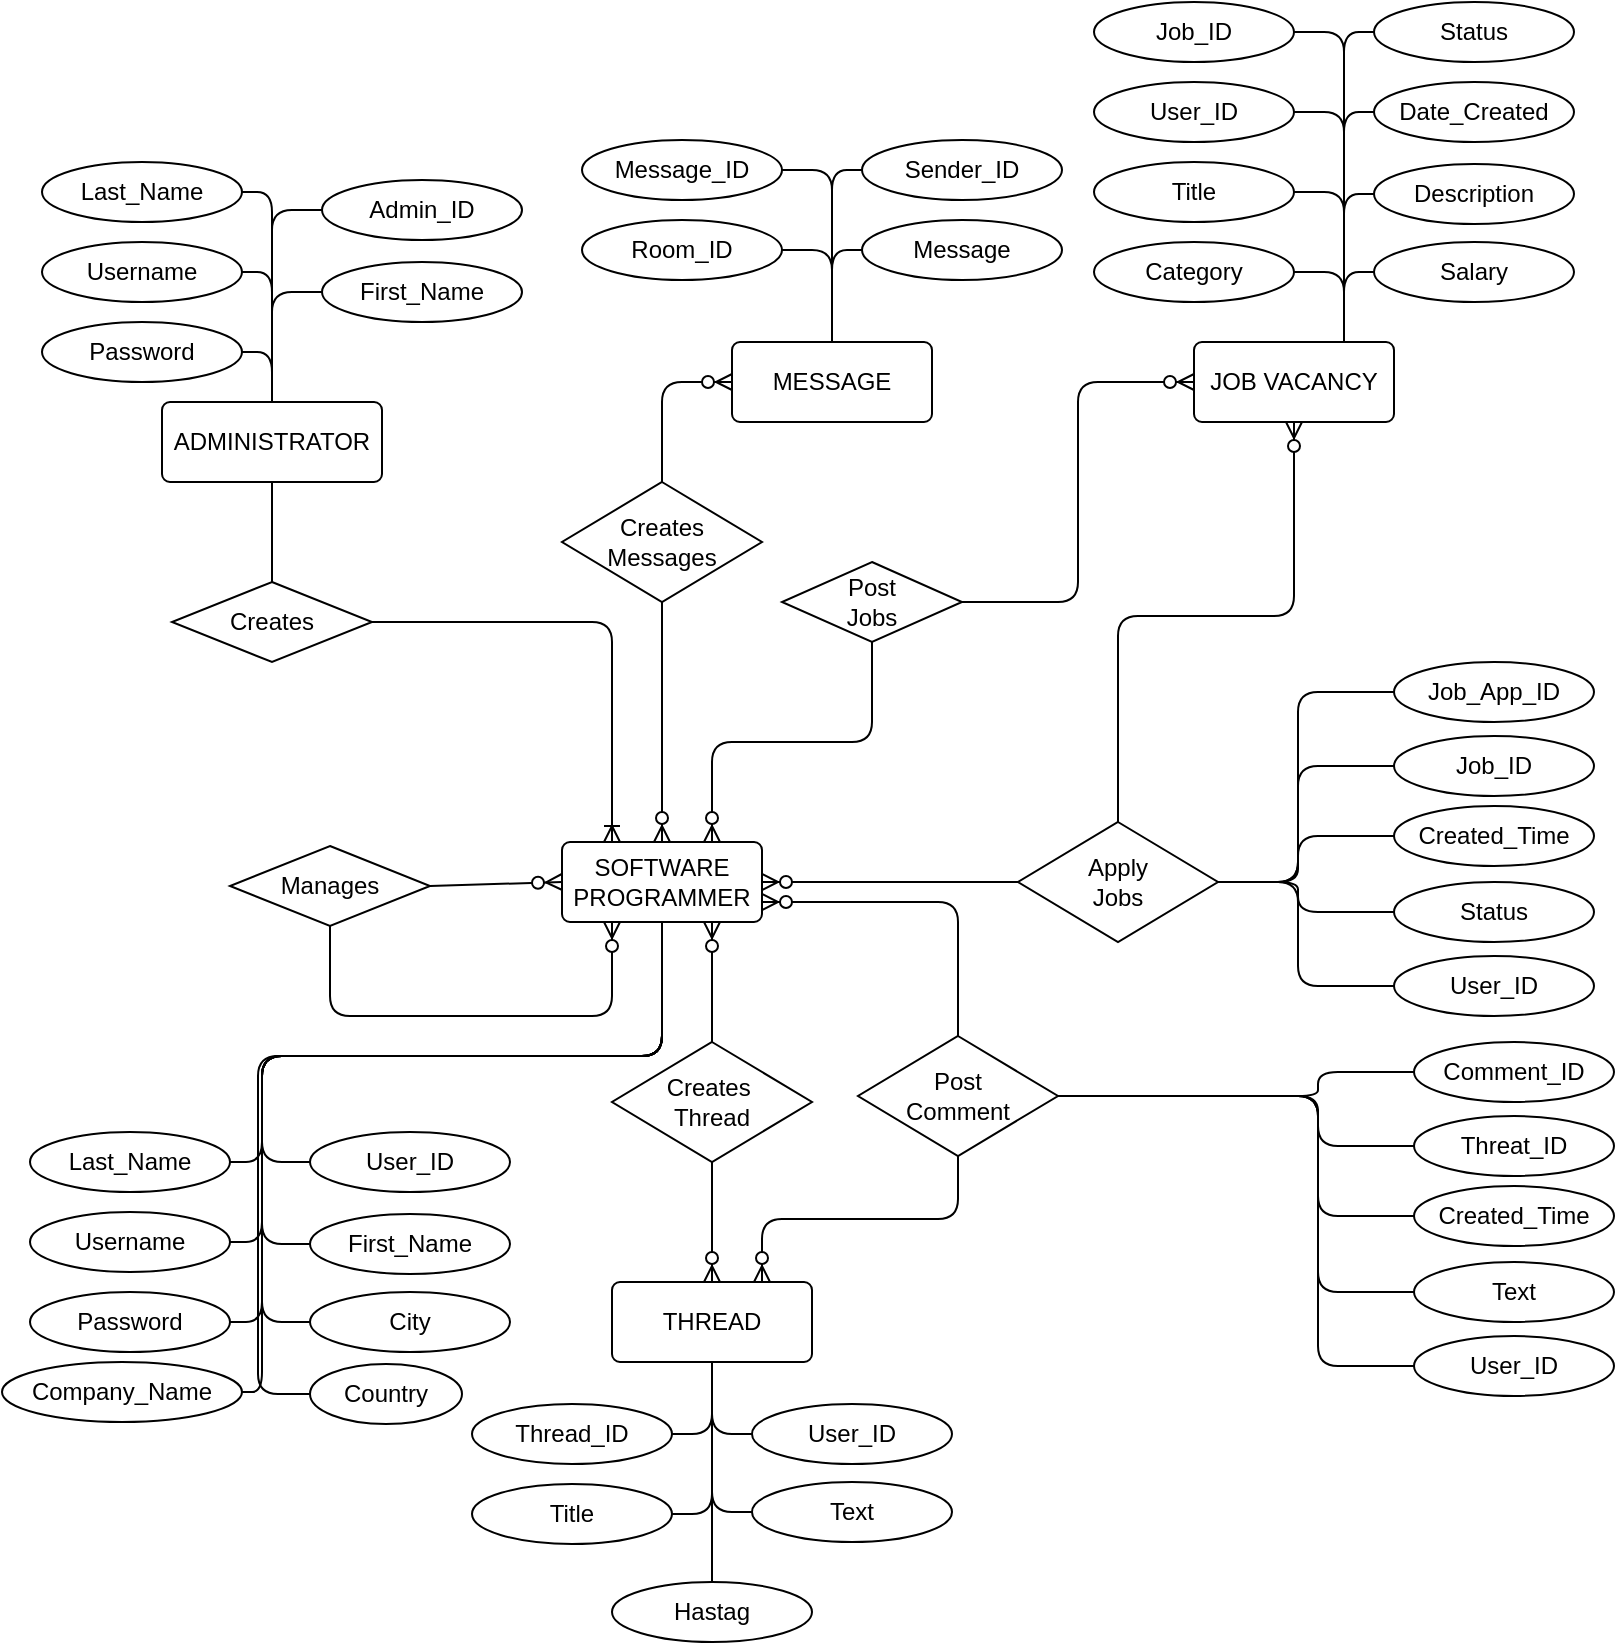 <mxfile version="13.6.5" type="device"><diagram id="R2lEEEUBdFMjLlhIrx00" name="Page-1"><mxGraphModel dx="764" dy="332" grid="1" gridSize="10" guides="1" tooltips="1" connect="1" arrows="1" fold="1" page="1" pageScale="1" pageWidth="850" pageHeight="1100" math="0" shadow="0" extFonts="Permanent Marker^https://fonts.googleapis.com/css?family=Permanent+Marker"><root><mxCell id="0"/><mxCell id="1" parent="0"/><mxCell id="NpwayxSwuw3qCdW9Cbly-57" value="SOFTWARE&lt;br&gt;PROGRAMMER" style="rounded=1;arcSize=10;whiteSpace=wrap;html=1;align=center;" parent="1" vertex="1"><mxGeometry x="312" y="553" width="100" height="40" as="geometry"/></mxCell><mxCell id="NpwayxSwuw3qCdW9Cbly-58" value="ADMINISTRATOR" style="rounded=1;arcSize=10;whiteSpace=wrap;html=1;align=center;" parent="1" vertex="1"><mxGeometry x="112" y="333" width="110" height="40" as="geometry"/></mxCell><mxCell id="NpwayxSwuw3qCdW9Cbly-59" value="MESSAGE" style="rounded=1;arcSize=10;whiteSpace=wrap;html=1;align=center;" parent="1" vertex="1"><mxGeometry x="397" y="303" width="100" height="40" as="geometry"/></mxCell><mxCell id="NpwayxSwuw3qCdW9Cbly-60" value="JOB VACANCY" style="rounded=1;arcSize=10;whiteSpace=wrap;html=1;align=center;" parent="1" vertex="1"><mxGeometry x="628" y="303" width="100" height="40" as="geometry"/></mxCell><mxCell id="NpwayxSwuw3qCdW9Cbly-61" value="THREAD" style="rounded=1;arcSize=10;whiteSpace=wrap;html=1;align=center;" parent="1" vertex="1"><mxGeometry x="337" y="773" width="100" height="40" as="geometry"/></mxCell><mxCell id="NpwayxSwuw3qCdW9Cbly-62" value="Admin_ID" style="ellipse;whiteSpace=wrap;html=1;align=center;" parent="1" vertex="1"><mxGeometry x="192" y="222" width="100" height="30" as="geometry"/></mxCell><mxCell id="NpwayxSwuw3qCdW9Cbly-63" value="First_Name&lt;span style=&quot;color: rgba(0 , 0 , 0 , 0) ; font-family: monospace ; font-size: 0px&quot;&gt;%3CmxGraphModel%3E%3Croot%3E%3CmxCell%20id%3D%220%22%2F%3E%3CmxCell%20id%3D%221%22%20parent%3D%220%22%2F%3E%3CmxCell%20id%3D%222%22%20value%3D%22Admin_ID%22%20style%3D%22ellipse%3BwhiteSpace%3Dwrap%3Bhtml%3D1%3Balign%3Dcenter%3B%22%20vertex%3D%221%22%20parent%3D%221%22%3E%3CmxGeometry%20x%3D%2270%22%20y%3D%2220%22%20width%3D%22100%22%20height%3D%2230%22%20as%3D%22geometry%22%2F%3E%3C%2FmxCell%3E%3C%2Froot%3E%3C%2FmxGraphModel%3E&lt;/span&gt;" style="ellipse;whiteSpace=wrap;html=1;align=center;" parent="1" vertex="1"><mxGeometry x="192" y="263" width="100" height="30" as="geometry"/></mxCell><mxCell id="NpwayxSwuw3qCdW9Cbly-65" value="Last_Name&lt;span style=&quot;color: rgba(0 , 0 , 0 , 0) ; font-family: monospace ; font-size: 0px&quot;&gt;%3CmxGraphModel%3E%3Croot%3E%3CmxCell%20id%3D%220%22%2F%3E%3CmxCell%20id%3D%221%22%20parent%3D%220%22%2F%3E%3CmxCell%20id%3D%222%22%20value%3D%22Admin_ID%22%20style%3D%22ellipse%3BwhiteSpace%3Dwrap%3Bhtml%3D1%3Balign%3Dcenter%3B%22%20vertex%3D%221%22%20parent%3D%221%22%3E%3CmxGeometry%20x%3D%2270%22%20y%3D%2220%22%20width%3D%22100%22%20height%3D%2230%22%20as%3D%22geometry%22%2F%3E%3C%2FmxCell%3E%3C%2Froot%3E%3C%2FmxGraphModel%3E&lt;/span&gt;" style="ellipse;whiteSpace=wrap;html=1;align=center;" parent="1" vertex="1"><mxGeometry x="52" y="213" width="100" height="30" as="geometry"/></mxCell><mxCell id="NpwayxSwuw3qCdW9Cbly-66" value="Username" style="ellipse;whiteSpace=wrap;html=1;align=center;" parent="1" vertex="1"><mxGeometry x="52" y="253" width="100" height="30" as="geometry"/></mxCell><mxCell id="NpwayxSwuw3qCdW9Cbly-67" value="Password" style="ellipse;whiteSpace=wrap;html=1;align=center;" parent="1" vertex="1"><mxGeometry x="52" y="293" width="100" height="30" as="geometry"/></mxCell><mxCell id="NpwayxSwuw3qCdW9Cbly-78" value="" style="endArrow=none;html=1;entryX=1;entryY=0.5;entryDx=0;entryDy=0;exitX=0.5;exitY=0;exitDx=0;exitDy=0;edgeStyle=orthogonalEdgeStyle;" parent="1" source="NpwayxSwuw3qCdW9Cbly-58" target="NpwayxSwuw3qCdW9Cbly-66" edge="1"><mxGeometry width="50" height="50" relative="1" as="geometry"><mxPoint x="232" y="333" as="sourcePoint"/><mxPoint x="452" y="273" as="targetPoint"/></mxGeometry></mxCell><mxCell id="NpwayxSwuw3qCdW9Cbly-79" value="" style="endArrow=none;html=1;entryX=1;entryY=0.5;entryDx=0;entryDy=0;exitX=0.5;exitY=0;exitDx=0;exitDy=0;edgeStyle=orthogonalEdgeStyle;" parent="1" source="NpwayxSwuw3qCdW9Cbly-58" target="NpwayxSwuw3qCdW9Cbly-67" edge="1"><mxGeometry width="50" height="50" relative="1" as="geometry"><mxPoint x="402" y="323" as="sourcePoint"/><mxPoint x="452" y="273" as="targetPoint"/></mxGeometry></mxCell><mxCell id="NpwayxSwuw3qCdW9Cbly-80" value="" style="endArrow=none;html=1;entryX=1;entryY=0.5;entryDx=0;entryDy=0;exitX=0.5;exitY=0;exitDx=0;exitDy=0;edgeStyle=orthogonalEdgeStyle;" parent="1" source="NpwayxSwuw3qCdW9Cbly-58" target="NpwayxSwuw3qCdW9Cbly-65" edge="1"><mxGeometry width="50" height="50" relative="1" as="geometry"><mxPoint x="402" y="323" as="sourcePoint"/><mxPoint x="452" y="273" as="targetPoint"/></mxGeometry></mxCell><mxCell id="NpwayxSwuw3qCdW9Cbly-81" value="" style="endArrow=none;html=1;exitX=0.5;exitY=0;exitDx=0;exitDy=0;entryX=0;entryY=0.5;entryDx=0;entryDy=0;" parent="1" source="NpwayxSwuw3qCdW9Cbly-58" target="NpwayxSwuw3qCdW9Cbly-62" edge="1"><mxGeometry width="50" height="50" relative="1" as="geometry"><mxPoint x="402" y="323" as="sourcePoint"/><mxPoint x="452" y="273" as="targetPoint"/><Array as="points"><mxPoint x="167" y="237"/></Array></mxGeometry></mxCell><mxCell id="NpwayxSwuw3qCdW9Cbly-82" value="" style="endArrow=none;html=1;entryX=0;entryY=0.5;entryDx=0;entryDy=0;exitX=0.5;exitY=0;exitDx=0;exitDy=0;edgeStyle=orthogonalEdgeStyle;" parent="1" source="NpwayxSwuw3qCdW9Cbly-58" target="NpwayxSwuw3qCdW9Cbly-63" edge="1"><mxGeometry width="50" height="50" relative="1" as="geometry"><mxPoint x="402" y="323" as="sourcePoint"/><mxPoint x="452" y="273" as="targetPoint"/></mxGeometry></mxCell><mxCell id="NpwayxSwuw3qCdW9Cbly-83" value="Creates" style="shape=rhombus;perimeter=rhombusPerimeter;whiteSpace=wrap;html=1;align=center;" parent="1" vertex="1"><mxGeometry x="117" y="423" width="100" height="40" as="geometry"/></mxCell><mxCell id="NpwayxSwuw3qCdW9Cbly-85" value="" style="endArrow=none;html=1;entryX=0.5;entryY=1;entryDx=0;entryDy=0;exitX=0.5;exitY=0;exitDx=0;exitDy=0;" parent="1" source="NpwayxSwuw3qCdW9Cbly-83" target="NpwayxSwuw3qCdW9Cbly-58" edge="1"><mxGeometry width="50" height="50" relative="1" as="geometry"><mxPoint x="402" y="563" as="sourcePoint"/><mxPoint x="452" y="513" as="targetPoint"/></mxGeometry></mxCell><mxCell id="NpwayxSwuw3qCdW9Cbly-86" value="" style="edgeStyle=orthogonalEdgeStyle;fontSize=12;html=1;endArrow=ERoneToMany;exitX=1;exitY=0.5;exitDx=0;exitDy=0;entryX=0.25;entryY=0;entryDx=0;entryDy=0;" parent="1" source="NpwayxSwuw3qCdW9Cbly-83" target="NpwayxSwuw3qCdW9Cbly-57" edge="1"><mxGeometry width="100" height="100" relative="1" as="geometry"><mxPoint x="382" y="583" as="sourcePoint"/><mxPoint x="482" y="483" as="targetPoint"/></mxGeometry></mxCell><mxCell id="NpwayxSwuw3qCdW9Cbly-87" value="User_ID" style="ellipse;whiteSpace=wrap;html=1;align=center;" parent="1" vertex="1"><mxGeometry x="186" y="698" width="100" height="30" as="geometry"/></mxCell><mxCell id="NpwayxSwuw3qCdW9Cbly-88" value="First_Name&lt;span style=&quot;color: rgba(0 , 0 , 0 , 0) ; font-family: monospace ; font-size: 0px&quot;&gt;%3CmxGraphModel%3E%3Croot%3E%3CmxCell%20id%3D%220%22%2F%3E%3CmxCell%20id%3D%221%22%20parent%3D%220%22%2F%3E%3CmxCell%20id%3D%222%22%20value%3D%22Admin_ID%22%20style%3D%22ellipse%3BwhiteSpace%3Dwrap%3Bhtml%3D1%3Balign%3Dcenter%3B%22%20vertex%3D%221%22%20parent%3D%221%22%3E%3CmxGeometry%20x%3D%2270%22%20y%3D%2220%22%20width%3D%22100%22%20height%3D%2230%22%20as%3D%22geometry%22%2F%3E%3C%2FmxCell%3E%3C%2Froot%3E%3C%2FmxGraphModel%3E&lt;/span&gt;" style="ellipse;whiteSpace=wrap;html=1;align=center;" parent="1" vertex="1"><mxGeometry x="186" y="739" width="100" height="30" as="geometry"/></mxCell><mxCell id="NpwayxSwuw3qCdW9Cbly-89" value="Last_Name&lt;span style=&quot;color: rgba(0 , 0 , 0 , 0) ; font-family: monospace ; font-size: 0px&quot;&gt;%3CmxGraphModel%3E%3Croot%3E%3CmxCell%20id%3D%220%22%2F%3E%3CmxCell%20id%3D%221%22%20parent%3D%220%22%2F%3E%3CmxCell%20id%3D%222%22%20value%3D%22Admin_ID%22%20style%3D%22ellipse%3BwhiteSpace%3Dwrap%3Bhtml%3D1%3Balign%3Dcenter%3B%22%20vertex%3D%221%22%20parent%3D%221%22%3E%3CmxGeometry%20x%3D%2270%22%20y%3D%2220%22%20width%3D%22100%22%20height%3D%2230%22%20as%3D%22geometry%22%2F%3E%3C%2FmxCell%3E%3C%2Froot%3E%3C%2FmxGraphModel%3E&lt;/span&gt;" style="ellipse;whiteSpace=wrap;html=1;align=center;" parent="1" vertex="1"><mxGeometry x="46" y="698" width="100" height="30" as="geometry"/></mxCell><mxCell id="NpwayxSwuw3qCdW9Cbly-90" value="Username" style="ellipse;whiteSpace=wrap;html=1;align=center;" parent="1" vertex="1"><mxGeometry x="46" y="738" width="100" height="30" as="geometry"/></mxCell><mxCell id="NpwayxSwuw3qCdW9Cbly-91" value="Password" style="ellipse;whiteSpace=wrap;html=1;align=center;" parent="1" vertex="1"><mxGeometry x="46" y="778" width="100" height="30" as="geometry"/></mxCell><mxCell id="NpwayxSwuw3qCdW9Cbly-92" value="Company_Name" style="ellipse;whiteSpace=wrap;html=1;align=center;" parent="1" vertex="1"><mxGeometry x="32" y="813" width="120" height="30" as="geometry"/></mxCell><mxCell id="NpwayxSwuw3qCdW9Cbly-93" value="City" style="ellipse;whiteSpace=wrap;html=1;align=center;" parent="1" vertex="1"><mxGeometry x="186" y="778" width="100" height="30" as="geometry"/></mxCell><mxCell id="NpwayxSwuw3qCdW9Cbly-95" value="" style="endArrow=none;html=1;entryX=0.5;entryY=1;entryDx=0;entryDy=0;exitX=0;exitY=0.5;exitDx=0;exitDy=0;edgeStyle=orthogonalEdgeStyle;" parent="1" source="NpwayxSwuw3qCdW9Cbly-87" target="NpwayxSwuw3qCdW9Cbly-57" edge="1"><mxGeometry width="50" height="50" relative="1" as="geometry"><mxPoint x="342" y="743" as="sourcePoint"/><mxPoint x="392" y="693" as="targetPoint"/><Array as="points"><mxPoint x="162" y="713"/><mxPoint x="162" y="660"/><mxPoint x="362" y="660"/></Array></mxGeometry></mxCell><mxCell id="NpwayxSwuw3qCdW9Cbly-96" value="" style="endArrow=none;html=1;entryX=0.5;entryY=1;entryDx=0;entryDy=0;exitX=1;exitY=0.5;exitDx=0;exitDy=0;edgeStyle=orthogonalEdgeStyle;" parent="1" source="NpwayxSwuw3qCdW9Cbly-89" target="NpwayxSwuw3qCdW9Cbly-57" edge="1"><mxGeometry width="50" height="50" relative="1" as="geometry"><mxPoint x="342" y="743" as="sourcePoint"/><mxPoint x="392" y="693" as="targetPoint"/><Array as="points"><mxPoint x="162" y="713"/><mxPoint x="162" y="660"/><mxPoint x="362" y="660"/></Array></mxGeometry></mxCell><mxCell id="NpwayxSwuw3qCdW9Cbly-97" value="" style="endArrow=none;html=1;entryX=0.5;entryY=1;entryDx=0;entryDy=0;exitX=0;exitY=0.5;exitDx=0;exitDy=0;edgeStyle=orthogonalEdgeStyle;" parent="1" source="NpwayxSwuw3qCdW9Cbly-88" target="NpwayxSwuw3qCdW9Cbly-57" edge="1"><mxGeometry width="50" height="50" relative="1" as="geometry"><mxPoint x="342" y="743" as="sourcePoint"/><mxPoint x="392" y="693" as="targetPoint"/><Array as="points"><mxPoint x="162" y="754"/><mxPoint x="162" y="660"/><mxPoint x="362" y="660"/></Array></mxGeometry></mxCell><mxCell id="NpwayxSwuw3qCdW9Cbly-98" value="" style="endArrow=none;html=1;entryX=0.5;entryY=1;entryDx=0;entryDy=0;exitX=1;exitY=0.5;exitDx=0;exitDy=0;edgeStyle=orthogonalEdgeStyle;" parent="1" source="NpwayxSwuw3qCdW9Cbly-90" target="NpwayxSwuw3qCdW9Cbly-57" edge="1"><mxGeometry width="50" height="50" relative="1" as="geometry"><mxPoint x="342" y="743" as="sourcePoint"/><mxPoint x="392" y="693" as="targetPoint"/><Array as="points"><mxPoint x="162" y="753"/><mxPoint x="162" y="660"/><mxPoint x="362" y="660"/></Array></mxGeometry></mxCell><mxCell id="NpwayxSwuw3qCdW9Cbly-99" value="" style="endArrow=none;html=1;entryX=0.5;entryY=1;entryDx=0;entryDy=0;exitX=1;exitY=0.5;exitDx=0;exitDy=0;edgeStyle=orthogonalEdgeStyle;" parent="1" source="NpwayxSwuw3qCdW9Cbly-91" target="NpwayxSwuw3qCdW9Cbly-57" edge="1"><mxGeometry width="50" height="50" relative="1" as="geometry"><mxPoint x="342" y="743" as="sourcePoint"/><mxPoint x="392" y="693" as="targetPoint"/><Array as="points"><mxPoint x="162" y="793"/><mxPoint x="162" y="660"/><mxPoint x="362" y="660"/></Array></mxGeometry></mxCell><mxCell id="NpwayxSwuw3qCdW9Cbly-100" value="" style="endArrow=none;html=1;entryX=0.5;entryY=1;entryDx=0;entryDy=0;exitX=0;exitY=0.5;exitDx=0;exitDy=0;edgeStyle=orthogonalEdgeStyle;" parent="1" source="NpwayxSwuw3qCdW9Cbly-93" target="NpwayxSwuw3qCdW9Cbly-57" edge="1"><mxGeometry width="50" height="50" relative="1" as="geometry"><mxPoint x="342" y="743" as="sourcePoint"/><mxPoint x="392" y="693" as="targetPoint"/><Array as="points"><mxPoint x="162" y="793"/><mxPoint x="162" y="660"/><mxPoint x="362" y="660"/></Array></mxGeometry></mxCell><mxCell id="NpwayxSwuw3qCdW9Cbly-102" value="Creates Messages" style="shape=rhombus;perimeter=rhombusPerimeter;whiteSpace=wrap;html=1;align=center;" parent="1" vertex="1"><mxGeometry x="312" y="373" width="100" height="60" as="geometry"/></mxCell><mxCell id="NpwayxSwuw3qCdW9Cbly-105" value="" style="fontSize=12;html=1;endArrow=ERzeroToMany;endFill=1;exitX=0.5;exitY=1;exitDx=0;exitDy=0;entryX=0.5;entryY=0;entryDx=0;entryDy=0;" parent="1" source="NpwayxSwuw3qCdW9Cbly-102" target="NpwayxSwuw3qCdW9Cbly-57" edge="1"><mxGeometry width="100" height="100" relative="1" as="geometry"><mxPoint x="302" y="453" as="sourcePoint"/><mxPoint x="402" y="353" as="targetPoint"/></mxGeometry></mxCell><mxCell id="NpwayxSwuw3qCdW9Cbly-106" value="" style="edgeStyle=orthogonalEdgeStyle;fontSize=12;html=1;endArrow=ERzeroToMany;endFill=1;exitX=0.5;exitY=0;exitDx=0;exitDy=0;entryX=0;entryY=0.5;entryDx=0;entryDy=0;" parent="1" source="NpwayxSwuw3qCdW9Cbly-102" target="NpwayxSwuw3qCdW9Cbly-59" edge="1"><mxGeometry width="100" height="100" relative="1" as="geometry"><mxPoint x="312" y="513" as="sourcePoint"/><mxPoint x="412" y="413" as="targetPoint"/></mxGeometry></mxCell><mxCell id="NpwayxSwuw3qCdW9Cbly-107" value="Sender_ID" style="ellipse;whiteSpace=wrap;html=1;align=center;" parent="1" vertex="1"><mxGeometry x="462" y="202" width="100" height="30" as="geometry"/></mxCell><mxCell id="NpwayxSwuw3qCdW9Cbly-108" value="Message" style="ellipse;whiteSpace=wrap;html=1;align=center;" parent="1" vertex="1"><mxGeometry x="462" y="242" width="100" height="30" as="geometry"/></mxCell><mxCell id="NpwayxSwuw3qCdW9Cbly-109" value="Message_ID" style="ellipse;whiteSpace=wrap;html=1;align=center;" parent="1" vertex="1"><mxGeometry x="322" y="202" width="100" height="30" as="geometry"/></mxCell><mxCell id="NpwayxSwuw3qCdW9Cbly-110" value="Room_ID" style="ellipse;whiteSpace=wrap;html=1;align=center;" parent="1" vertex="1"><mxGeometry x="322" y="242" width="100" height="30" as="geometry"/></mxCell><mxCell id="NpwayxSwuw3qCdW9Cbly-112" value="" style="endArrow=none;html=1;entryX=0;entryY=0.5;entryDx=0;entryDy=0;exitX=0.5;exitY=0;exitDx=0;exitDy=0;edgeStyle=orthogonalEdgeStyle;" parent="1" source="NpwayxSwuw3qCdW9Cbly-59" target="NpwayxSwuw3qCdW9Cbly-107" edge="1"><mxGeometry width="50" height="50" relative="1" as="geometry"><mxPoint x="312" y="413" as="sourcePoint"/><mxPoint x="362" y="363" as="targetPoint"/></mxGeometry></mxCell><mxCell id="NpwayxSwuw3qCdW9Cbly-113" value="" style="endArrow=none;html=1;entryX=1;entryY=0.5;entryDx=0;entryDy=0;exitX=0.5;exitY=0;exitDx=0;exitDy=0;edgeStyle=orthogonalEdgeStyle;" parent="1" source="NpwayxSwuw3qCdW9Cbly-59" target="NpwayxSwuw3qCdW9Cbly-109" edge="1"><mxGeometry width="50" height="50" relative="1" as="geometry"><mxPoint x="312" y="413" as="sourcePoint"/><mxPoint x="362" y="363" as="targetPoint"/></mxGeometry></mxCell><mxCell id="NpwayxSwuw3qCdW9Cbly-114" value="" style="endArrow=none;html=1;entryX=0;entryY=0.5;entryDx=0;entryDy=0;exitX=0.5;exitY=0;exitDx=0;exitDy=0;edgeStyle=orthogonalEdgeStyle;" parent="1" source="NpwayxSwuw3qCdW9Cbly-59" target="NpwayxSwuw3qCdW9Cbly-108" edge="1"><mxGeometry width="50" height="50" relative="1" as="geometry"><mxPoint x="312" y="413" as="sourcePoint"/><mxPoint x="362" y="363" as="targetPoint"/></mxGeometry></mxCell><mxCell id="NpwayxSwuw3qCdW9Cbly-115" value="" style="endArrow=none;html=1;entryX=1;entryY=0.5;entryDx=0;entryDy=0;exitX=0.5;exitY=0;exitDx=0;exitDy=0;edgeStyle=orthogonalEdgeStyle;" parent="1" source="NpwayxSwuw3qCdW9Cbly-59" target="NpwayxSwuw3qCdW9Cbly-110" edge="1"><mxGeometry width="50" height="50" relative="1" as="geometry"><mxPoint x="312" y="413" as="sourcePoint"/><mxPoint x="362" y="363" as="targetPoint"/></mxGeometry></mxCell><mxCell id="NpwayxSwuw3qCdW9Cbly-116" value="Creates&amp;nbsp;&lt;br&gt;Thread" style="shape=rhombus;perimeter=rhombusPerimeter;whiteSpace=wrap;html=1;align=center;" parent="1" vertex="1"><mxGeometry x="337" y="653" width="100" height="60" as="geometry"/></mxCell><mxCell id="NpwayxSwuw3qCdW9Cbly-118" value="" style="edgeStyle=orthogonalEdgeStyle;fontSize=12;html=1;endArrow=ERzeroToMany;endFill=1;entryX=0.5;entryY=0;entryDx=0;entryDy=0;exitX=0.5;exitY=1;exitDx=0;exitDy=0;" parent="1" source="NpwayxSwuw3qCdW9Cbly-116" target="NpwayxSwuw3qCdW9Cbly-61" edge="1"><mxGeometry width="100" height="100" relative="1" as="geometry"><mxPoint x="132" y="663" as="sourcePoint"/><mxPoint x="232" y="563" as="targetPoint"/></mxGeometry></mxCell><mxCell id="NpwayxSwuw3qCdW9Cbly-119" value="" style="fontSize=12;html=1;endArrow=ERzeroToMany;endFill=1;exitX=0.5;exitY=0;exitDx=0;exitDy=0;entryX=0.75;entryY=1;entryDx=0;entryDy=0;edgeStyle=orthogonalEdgeStyle;" parent="1" source="NpwayxSwuw3qCdW9Cbly-116" target="NpwayxSwuw3qCdW9Cbly-57" edge="1"><mxGeometry width="100" height="100" relative="1" as="geometry"><mxPoint x="302" y="533" as="sourcePoint"/><mxPoint x="402" y="433" as="targetPoint"/></mxGeometry></mxCell><mxCell id="NpwayxSwuw3qCdW9Cbly-120" value="User_ID" style="ellipse;whiteSpace=wrap;html=1;align=center;" parent="1" vertex="1"><mxGeometry x="407" y="834" width="100" height="30" as="geometry"/></mxCell><mxCell id="NpwayxSwuw3qCdW9Cbly-121" value="Hastag" style="ellipse;whiteSpace=wrap;html=1;align=center;" parent="1" vertex="1"><mxGeometry x="337" y="923" width="100" height="30" as="geometry"/></mxCell><mxCell id="NpwayxSwuw3qCdW9Cbly-122" value="Thread_ID" style="ellipse;whiteSpace=wrap;html=1;align=center;" parent="1" vertex="1"><mxGeometry x="267" y="834" width="100" height="30" as="geometry"/></mxCell><mxCell id="NpwayxSwuw3qCdW9Cbly-123" value="Title" style="ellipse;whiteSpace=wrap;html=1;align=center;" parent="1" vertex="1"><mxGeometry x="267" y="874" width="100" height="30" as="geometry"/></mxCell><mxCell id="NpwayxSwuw3qCdW9Cbly-124" value="Text" style="ellipse;whiteSpace=wrap;html=1;align=center;" parent="1" vertex="1"><mxGeometry x="407" y="873" width="100" height="30" as="geometry"/></mxCell><mxCell id="NpwayxSwuw3qCdW9Cbly-125" value="" style="endArrow=none;html=1;entryX=0.5;entryY=1;entryDx=0;entryDy=0;" parent="1" source="NpwayxSwuw3qCdW9Cbly-121" target="NpwayxSwuw3qCdW9Cbly-61" edge="1"><mxGeometry width="50" height="50" relative="1" as="geometry"><mxPoint x="37" y="793" as="sourcePoint"/><mxPoint x="87" y="743" as="targetPoint"/></mxGeometry></mxCell><mxCell id="NpwayxSwuw3qCdW9Cbly-126" value="" style="endArrow=none;html=1;entryX=0.5;entryY=1;entryDx=0;entryDy=0;exitX=0;exitY=0.5;exitDx=0;exitDy=0;edgeStyle=orthogonalEdgeStyle;" parent="1" source="NpwayxSwuw3qCdW9Cbly-120" target="NpwayxSwuw3qCdW9Cbly-61" edge="1"><mxGeometry width="50" height="50" relative="1" as="geometry"><mxPoint x="37" y="793" as="sourcePoint"/><mxPoint x="87" y="743" as="targetPoint"/></mxGeometry></mxCell><mxCell id="NpwayxSwuw3qCdW9Cbly-127" value="" style="endArrow=none;html=1;entryX=0.5;entryY=1;entryDx=0;entryDy=0;exitX=0;exitY=0.5;exitDx=0;exitDy=0;edgeStyle=orthogonalEdgeStyle;" parent="1" source="NpwayxSwuw3qCdW9Cbly-124" target="NpwayxSwuw3qCdW9Cbly-61" edge="1"><mxGeometry width="50" height="50" relative="1" as="geometry"><mxPoint x="417" y="859" as="sourcePoint"/><mxPoint x="397" y="793" as="targetPoint"/></mxGeometry></mxCell><mxCell id="NpwayxSwuw3qCdW9Cbly-128" value="" style="endArrow=none;html=1;entryX=0.5;entryY=1;entryDx=0;entryDy=0;exitX=1;exitY=0.5;exitDx=0;exitDy=0;edgeStyle=orthogonalEdgeStyle;" parent="1" source="NpwayxSwuw3qCdW9Cbly-122" target="NpwayxSwuw3qCdW9Cbly-61" edge="1"><mxGeometry width="50" height="50" relative="1" as="geometry"><mxPoint x="427" y="869" as="sourcePoint"/><mxPoint x="407" y="803" as="targetPoint"/></mxGeometry></mxCell><mxCell id="NpwayxSwuw3qCdW9Cbly-129" value="" style="endArrow=none;html=1;entryX=0.5;entryY=1;entryDx=0;entryDy=0;exitX=1;exitY=0.5;exitDx=0;exitDy=0;edgeStyle=orthogonalEdgeStyle;" parent="1" source="NpwayxSwuw3qCdW9Cbly-123" target="NpwayxSwuw3qCdW9Cbly-61" edge="1"><mxGeometry width="50" height="50" relative="1" as="geometry"><mxPoint x="437" y="879" as="sourcePoint"/><mxPoint x="417" y="813" as="targetPoint"/></mxGeometry></mxCell><mxCell id="NpwayxSwuw3qCdW9Cbly-130" value="Post &lt;br&gt;Jobs" style="shape=rhombus;perimeter=rhombusPerimeter;whiteSpace=wrap;html=1;align=center;" parent="1" vertex="1"><mxGeometry x="422" y="413" width="90" height="40" as="geometry"/></mxCell><mxCell id="NpwayxSwuw3qCdW9Cbly-134" value="" style="edgeStyle=orthogonalEdgeStyle;fontSize=12;html=1;endArrow=ERzeroToMany;endFill=1;entryX=0.75;entryY=0;entryDx=0;entryDy=0;exitX=0.5;exitY=1;exitDx=0;exitDy=0;" parent="1" source="NpwayxSwuw3qCdW9Cbly-130" target="NpwayxSwuw3qCdW9Cbly-57" edge="1"><mxGeometry width="100" height="100" relative="1" as="geometry"><mxPoint x="302" y="483" as="sourcePoint"/><mxPoint x="402" y="383" as="targetPoint"/></mxGeometry></mxCell><mxCell id="NpwayxSwuw3qCdW9Cbly-135" value="" style="edgeStyle=orthogonalEdgeStyle;fontSize=12;html=1;endArrow=ERzeroToMany;endFill=1;exitX=1;exitY=0.5;exitDx=0;exitDy=0;entryX=0;entryY=0.5;entryDx=0;entryDy=0;" parent="1" source="NpwayxSwuw3qCdW9Cbly-130" target="NpwayxSwuw3qCdW9Cbly-60" edge="1"><mxGeometry width="100" height="100" relative="1" as="geometry"><mxPoint x="302" y="483" as="sourcePoint"/><mxPoint x="402" y="383" as="targetPoint"/></mxGeometry></mxCell><mxCell id="NpwayxSwuw3qCdW9Cbly-136" value="Date_Created" style="ellipse;whiteSpace=wrap;html=1;align=center;" parent="1" vertex="1"><mxGeometry x="718" y="173" width="100" height="30" as="geometry"/></mxCell><mxCell id="NpwayxSwuw3qCdW9Cbly-137" value="Description" style="ellipse;whiteSpace=wrap;html=1;align=center;" parent="1" vertex="1"><mxGeometry x="718" y="214" width="100" height="30" as="geometry"/></mxCell><mxCell id="NpwayxSwuw3qCdW9Cbly-138" value="User_ID" style="ellipse;whiteSpace=wrap;html=1;align=center;" parent="1" vertex="1"><mxGeometry x="578" y="173" width="100" height="30" as="geometry"/></mxCell><mxCell id="NpwayxSwuw3qCdW9Cbly-139" value="Title" style="ellipse;whiteSpace=wrap;html=1;align=center;" parent="1" vertex="1"><mxGeometry x="578" y="213" width="100" height="30" as="geometry"/></mxCell><mxCell id="NpwayxSwuw3qCdW9Cbly-140" value="Category" style="ellipse;whiteSpace=wrap;html=1;align=center;" parent="1" vertex="1"><mxGeometry x="578" y="253" width="100" height="30" as="geometry"/></mxCell><mxCell id="NpwayxSwuw3qCdW9Cbly-141" value="Job_ID" style="ellipse;whiteSpace=wrap;html=1;align=center;" parent="1" vertex="1"><mxGeometry x="578" y="133" width="100" height="30" as="geometry"/></mxCell><mxCell id="NpwayxSwuw3qCdW9Cbly-142" value="Salary" style="ellipse;whiteSpace=wrap;html=1;align=center;" parent="1" vertex="1"><mxGeometry x="718" y="253" width="100" height="30" as="geometry"/></mxCell><mxCell id="NpwayxSwuw3qCdW9Cbly-144" value="Status" style="ellipse;whiteSpace=wrap;html=1;align=center;" parent="1" vertex="1"><mxGeometry x="718" y="133" width="100" height="30" as="geometry"/></mxCell><mxCell id="NpwayxSwuw3qCdW9Cbly-145" value="" style="endArrow=none;html=1;entryX=0;entryY=0.5;entryDx=0;entryDy=0;exitX=0.75;exitY=0;exitDx=0;exitDy=0;edgeStyle=orthogonalEdgeStyle;" parent="1" source="NpwayxSwuw3qCdW9Cbly-60" target="NpwayxSwuw3qCdW9Cbly-144" edge="1"><mxGeometry width="50" height="50" relative="1" as="geometry"><mxPoint x="508" y="173" as="sourcePoint"/><mxPoint x="558" y="123" as="targetPoint"/></mxGeometry></mxCell><mxCell id="NpwayxSwuw3qCdW9Cbly-146" value="" style="endArrow=none;html=1;entryX=1;entryY=0.5;entryDx=0;entryDy=0;exitX=0.75;exitY=0;exitDx=0;exitDy=0;edgeStyle=orthogonalEdgeStyle;" parent="1" source="NpwayxSwuw3qCdW9Cbly-60" target="NpwayxSwuw3qCdW9Cbly-141" edge="1"><mxGeometry width="50" height="50" relative="1" as="geometry"><mxPoint x="308" y="213" as="sourcePoint"/><mxPoint x="358" y="163" as="targetPoint"/></mxGeometry></mxCell><mxCell id="NpwayxSwuw3qCdW9Cbly-147" value="" style="endArrow=none;html=1;entryX=0;entryY=0.5;entryDx=0;entryDy=0;exitX=0.75;exitY=0;exitDx=0;exitDy=0;edgeStyle=orthogonalEdgeStyle;" parent="1" source="NpwayxSwuw3qCdW9Cbly-60" target="NpwayxSwuw3qCdW9Cbly-136" edge="1"><mxGeometry width="50" height="50" relative="1" as="geometry"><mxPoint x="308" y="213" as="sourcePoint"/><mxPoint x="358" y="163" as="targetPoint"/></mxGeometry></mxCell><mxCell id="NpwayxSwuw3qCdW9Cbly-149" value="" style="endArrow=none;html=1;exitX=0.75;exitY=0;exitDx=0;exitDy=0;entryX=0;entryY=0.5;entryDx=0;entryDy=0;edgeStyle=orthogonalEdgeStyle;" parent="1" source="NpwayxSwuw3qCdW9Cbly-60" target="NpwayxSwuw3qCdW9Cbly-142" edge="1"><mxGeometry width="50" height="50" relative="1" as="geometry"><mxPoint x="748" y="363" as="sourcePoint"/><mxPoint x="798" y="313" as="targetPoint"/></mxGeometry></mxCell><mxCell id="NpwayxSwuw3qCdW9Cbly-150" value="" style="endArrow=none;html=1;exitX=0.75;exitY=0;exitDx=0;exitDy=0;entryX=1;entryY=0.5;entryDx=0;entryDy=0;edgeStyle=orthogonalEdgeStyle;" parent="1" source="NpwayxSwuw3qCdW9Cbly-60" target="NpwayxSwuw3qCdW9Cbly-140" edge="1"><mxGeometry width="50" height="50" relative="1" as="geometry"><mxPoint x="758" y="373" as="sourcePoint"/><mxPoint x="808" y="323" as="targetPoint"/></mxGeometry></mxCell><mxCell id="NpwayxSwuw3qCdW9Cbly-151" value="" style="endArrow=none;html=1;exitX=0.75;exitY=0;exitDx=0;exitDy=0;entryX=0;entryY=0.5;entryDx=0;entryDy=0;edgeStyle=orthogonalEdgeStyle;" parent="1" source="NpwayxSwuw3qCdW9Cbly-60" target="NpwayxSwuw3qCdW9Cbly-137" edge="1"><mxGeometry width="50" height="50" relative="1" as="geometry"><mxPoint x="768" y="383" as="sourcePoint"/><mxPoint x="818" y="333" as="targetPoint"/></mxGeometry></mxCell><mxCell id="NpwayxSwuw3qCdW9Cbly-152" value="" style="endArrow=none;html=1;exitX=0.75;exitY=0;exitDx=0;exitDy=0;entryX=1;entryY=0.5;entryDx=0;entryDy=0;edgeStyle=orthogonalEdgeStyle;" parent="1" source="NpwayxSwuw3qCdW9Cbly-60" target="NpwayxSwuw3qCdW9Cbly-139" edge="1"><mxGeometry width="50" height="50" relative="1" as="geometry"><mxPoint x="778" y="393" as="sourcePoint"/><mxPoint x="828" y="343" as="targetPoint"/></mxGeometry></mxCell><mxCell id="NpwayxSwuw3qCdW9Cbly-153" value="" style="endArrow=none;html=1;exitX=0.75;exitY=0;exitDx=0;exitDy=0;entryX=1;entryY=0.5;entryDx=0;entryDy=0;edgeStyle=orthogonalEdgeStyle;" parent="1" source="NpwayxSwuw3qCdW9Cbly-60" target="NpwayxSwuw3qCdW9Cbly-138" edge="1"><mxGeometry width="50" height="50" relative="1" as="geometry"><mxPoint x="788" y="403" as="sourcePoint"/><mxPoint x="838" y="353" as="targetPoint"/></mxGeometry></mxCell><mxCell id="NpwayxSwuw3qCdW9Cbly-155" value="Apply&lt;br&gt;Jobs" style="shape=rhombus;perimeter=rhombusPerimeter;whiteSpace=wrap;html=1;align=center;" parent="1" vertex="1"><mxGeometry x="540" y="543" width="100" height="60" as="geometry"/></mxCell><mxCell id="NpwayxSwuw3qCdW9Cbly-156" value="" style="edgeStyle=orthogonalEdgeStyle;fontSize=12;html=1;endArrow=ERzeroToMany;endFill=1;entryX=0.5;entryY=1;entryDx=0;entryDy=0;exitX=0.5;exitY=0;exitDx=0;exitDy=0;" parent="1" source="NpwayxSwuw3qCdW9Cbly-155" target="NpwayxSwuw3qCdW9Cbly-60" edge="1"><mxGeometry width="100" height="100" relative="1" as="geometry"><mxPoint x="567" y="503" as="sourcePoint"/><mxPoint x="667" y="403" as="targetPoint"/><Array as="points"><mxPoint x="590" y="440"/><mxPoint x="678" y="440"/></Array></mxGeometry></mxCell><mxCell id="NpwayxSwuw3qCdW9Cbly-157" value="Job_ID" style="ellipse;whiteSpace=wrap;html=1;align=center;" parent="1" vertex="1"><mxGeometry x="728" y="500" width="100" height="30" as="geometry"/></mxCell><mxCell id="NpwayxSwuw3qCdW9Cbly-158" value="Status" style="ellipse;whiteSpace=wrap;html=1;align=center;" parent="1" vertex="1"><mxGeometry x="728" y="573" width="100" height="30" as="geometry"/></mxCell><mxCell id="NpwayxSwuw3qCdW9Cbly-159" value="Job_App_ID" style="ellipse;whiteSpace=wrap;html=1;align=center;" parent="1" vertex="1"><mxGeometry x="728" y="463" width="100" height="30" as="geometry"/></mxCell><mxCell id="NpwayxSwuw3qCdW9Cbly-160" value="User_ID" style="ellipse;whiteSpace=wrap;html=1;align=center;" parent="1" vertex="1"><mxGeometry x="728" y="610" width="100" height="30" as="geometry"/></mxCell><mxCell id="NpwayxSwuw3qCdW9Cbly-161" value="Created_Time" style="ellipse;whiteSpace=wrap;html=1;align=center;" parent="1" vertex="1"><mxGeometry x="728" y="535" width="100" height="30" as="geometry"/></mxCell><mxCell id="NpwayxSwuw3qCdW9Cbly-162" value="" style="endArrow=none;html=1;entryX=1;entryY=0.5;entryDx=0;entryDy=0;edgeStyle=orthogonalEdgeStyle;exitX=0;exitY=0.5;exitDx=0;exitDy=0;" parent="1" source="NpwayxSwuw3qCdW9Cbly-158" target="NpwayxSwuw3qCdW9Cbly-155" edge="1"><mxGeometry width="50" height="50" relative="1" as="geometry"><mxPoint x="370" y="493" as="sourcePoint"/><mxPoint x="720" y="513" as="targetPoint"/><Array as="points"><mxPoint x="680" y="588"/><mxPoint x="680" y="573"/></Array></mxGeometry></mxCell><mxCell id="NpwayxSwuw3qCdW9Cbly-163" value="" style="endArrow=none;html=1;entryX=1;entryY=0.5;entryDx=0;entryDy=0;exitX=0;exitY=0.5;exitDx=0;exitDy=0;edgeStyle=orthogonalEdgeStyle;" parent="1" source="NpwayxSwuw3qCdW9Cbly-157" target="NpwayxSwuw3qCdW9Cbly-155" edge="1"><mxGeometry width="50" height="50" relative="1" as="geometry"><mxPoint x="370" y="493" as="sourcePoint"/><mxPoint x="720" y="513" as="targetPoint"/><Array as="points"><mxPoint x="680" y="515"/><mxPoint x="680" y="573"/></Array></mxGeometry></mxCell><mxCell id="NpwayxSwuw3qCdW9Cbly-164" value="" style="endArrow=none;html=1;entryX=1;entryY=0.5;entryDx=0;entryDy=0;exitX=0;exitY=0.5;exitDx=0;exitDy=0;edgeStyle=orthogonalEdgeStyle;" parent="1" source="NpwayxSwuw3qCdW9Cbly-161" target="NpwayxSwuw3qCdW9Cbly-155" edge="1"><mxGeometry width="50" height="50" relative="1" as="geometry"><mxPoint x="750" y="559" as="sourcePoint"/><mxPoint x="720" y="513" as="targetPoint"/><Array as="points"><mxPoint x="680" y="550"/><mxPoint x="680" y="573"/></Array></mxGeometry></mxCell><mxCell id="NpwayxSwuw3qCdW9Cbly-165" value="" style="endArrow=none;html=1;entryX=1;entryY=0.5;entryDx=0;entryDy=0;exitX=0;exitY=0.5;exitDx=0;exitDy=0;edgeStyle=orthogonalEdgeStyle;" parent="1" source="NpwayxSwuw3qCdW9Cbly-159" target="NpwayxSwuw3qCdW9Cbly-155" edge="1"><mxGeometry width="50" height="50" relative="1" as="geometry"><mxPoint x="760" y="569" as="sourcePoint"/><mxPoint x="720" y="513" as="targetPoint"/><Array as="points"><mxPoint x="680" y="478"/><mxPoint x="680" y="573"/></Array></mxGeometry></mxCell><mxCell id="NpwayxSwuw3qCdW9Cbly-166" value="" style="endArrow=none;html=1;entryX=1;entryY=0.5;entryDx=0;entryDy=0;exitX=0;exitY=0.5;exitDx=0;exitDy=0;edgeStyle=orthogonalEdgeStyle;" parent="1" source="NpwayxSwuw3qCdW9Cbly-160" target="NpwayxSwuw3qCdW9Cbly-155" edge="1"><mxGeometry width="50" height="50" relative="1" as="geometry"><mxPoint x="770" y="579" as="sourcePoint"/><mxPoint x="720" y="513" as="targetPoint"/><Array as="points"><mxPoint x="680" y="625"/><mxPoint x="680" y="573"/></Array></mxGeometry></mxCell><mxCell id="NpwayxSwuw3qCdW9Cbly-167" value="" style="edgeStyle=orthogonalEdgeStyle;fontSize=12;html=1;endArrow=ERzeroToMany;endFill=1;exitX=0;exitY=0.5;exitDx=0;exitDy=0;entryX=1;entryY=0.5;entryDx=0;entryDy=0;" parent="1" source="NpwayxSwuw3qCdW9Cbly-155" target="NpwayxSwuw3qCdW9Cbly-57" edge="1"><mxGeometry width="100" height="100" relative="1" as="geometry"><mxPoint x="262" y="753" as="sourcePoint"/><mxPoint x="362" y="653" as="targetPoint"/></mxGeometry></mxCell><mxCell id="NpwayxSwuw3qCdW9Cbly-168" value="" style="endArrow=none;html=1;entryX=0.5;entryY=1;entryDx=0;entryDy=0;exitX=1;exitY=0.5;exitDx=0;exitDy=0;edgeStyle=orthogonalEdgeStyle;" parent="1" source="NpwayxSwuw3qCdW9Cbly-92" target="NpwayxSwuw3qCdW9Cbly-57" edge="1"><mxGeometry width="50" height="50" relative="1" as="geometry"><mxPoint x="292" y="633" as="sourcePoint"/><mxPoint x="342" y="583" as="targetPoint"/><Array as="points"><mxPoint x="162" y="660"/><mxPoint x="362" y="660"/></Array></mxGeometry></mxCell><mxCell id="NpwayxSwuw3qCdW9Cbly-169" value="Manages" style="shape=rhombus;perimeter=rhombusPerimeter;whiteSpace=wrap;html=1;align=center;" parent="1" vertex="1"><mxGeometry x="146" y="555" width="100" height="40" as="geometry"/></mxCell><mxCell id="NpwayxSwuw3qCdW9Cbly-171" value="" style="fontSize=12;html=1;endArrow=ERzeroToMany;endFill=1;exitX=1;exitY=0.5;exitDx=0;exitDy=0;entryX=0;entryY=0.5;entryDx=0;entryDy=0;" parent="1" source="NpwayxSwuw3qCdW9Cbly-169" target="NpwayxSwuw3qCdW9Cbly-57" edge="1"><mxGeometry width="100" height="100" relative="1" as="geometry"><mxPoint x="240" y="620" as="sourcePoint"/><mxPoint x="340" y="520" as="targetPoint"/></mxGeometry></mxCell><mxCell id="NpwayxSwuw3qCdW9Cbly-172" value="" style="edgeStyle=orthogonalEdgeStyle;fontSize=12;html=1;endArrow=ERzeroToMany;endFill=1;entryX=0.25;entryY=1;entryDx=0;entryDy=0;exitX=0.5;exitY=1;exitDx=0;exitDy=0;" parent="1" source="NpwayxSwuw3qCdW9Cbly-169" target="NpwayxSwuw3qCdW9Cbly-57" edge="1"><mxGeometry width="100" height="100" relative="1" as="geometry"><mxPoint x="240" y="620" as="sourcePoint"/><mxPoint x="340" y="520" as="targetPoint"/><Array as="points"><mxPoint x="196" y="640"/><mxPoint x="337" y="640"/></Array></mxGeometry></mxCell><mxCell id="wy8i5RsFCtPaKnNdDP24-1" value="Country" style="ellipse;whiteSpace=wrap;html=1;align=center;" vertex="1" parent="1"><mxGeometry x="186" y="814" width="76" height="30" as="geometry"/></mxCell><mxCell id="wy8i5RsFCtPaKnNdDP24-2" value="" style="endArrow=none;html=1;exitX=0;exitY=0.5;exitDx=0;exitDy=0;entryX=0.5;entryY=1;entryDx=0;entryDy=0;edgeStyle=orthogonalEdgeStyle;" edge="1" parent="1" source="wy8i5RsFCtPaKnNdDP24-1" target="NpwayxSwuw3qCdW9Cbly-57"><mxGeometry width="50" height="50" relative="1" as="geometry"><mxPoint x="440" y="830" as="sourcePoint"/><mxPoint x="490" y="780" as="targetPoint"/><Array as="points"><mxPoint x="160" y="829"/><mxPoint x="160" y="660"/><mxPoint x="362" y="660"/></Array></mxGeometry></mxCell><mxCell id="wy8i5RsFCtPaKnNdDP24-3" value="Post &lt;br&gt;Comment" style="shape=rhombus;perimeter=rhombusPerimeter;whiteSpace=wrap;html=1;align=center;" vertex="1" parent="1"><mxGeometry x="460" y="650" width="100" height="60" as="geometry"/></mxCell><mxCell id="wy8i5RsFCtPaKnNdDP24-4" value="" style="edgeStyle=orthogonalEdgeStyle;fontSize=12;html=1;endArrow=ERzeroToMany;endFill=1;exitX=0.5;exitY=0;exitDx=0;exitDy=0;entryX=1;entryY=0.75;entryDx=0;entryDy=0;" edge="1" parent="1" source="wy8i5RsFCtPaKnNdDP24-3" target="NpwayxSwuw3qCdW9Cbly-57"><mxGeometry width="100" height="100" relative="1" as="geometry"><mxPoint x="600" y="780" as="sourcePoint"/><mxPoint x="700" y="680" as="targetPoint"/></mxGeometry></mxCell><mxCell id="wy8i5RsFCtPaKnNdDP24-5" value="" style="edgeStyle=orthogonalEdgeStyle;fontSize=12;html=1;endArrow=ERzeroToMany;endFill=1;exitX=0.5;exitY=1;exitDx=0;exitDy=0;entryX=0.75;entryY=0;entryDx=0;entryDy=0;" edge="1" parent="1" source="wy8i5RsFCtPaKnNdDP24-3" target="NpwayxSwuw3qCdW9Cbly-61"><mxGeometry width="100" height="100" relative="1" as="geometry"><mxPoint x="600" y="780" as="sourcePoint"/><mxPoint x="700" y="680" as="targetPoint"/></mxGeometry></mxCell><mxCell id="wy8i5RsFCtPaKnNdDP24-6" value="Threat_ID" style="ellipse;whiteSpace=wrap;html=1;align=center;" vertex="1" parent="1"><mxGeometry x="738" y="690" width="100" height="30" as="geometry"/></mxCell><mxCell id="wy8i5RsFCtPaKnNdDP24-7" value="Text" style="ellipse;whiteSpace=wrap;html=1;align=center;" vertex="1" parent="1"><mxGeometry x="738" y="763" width="100" height="30" as="geometry"/></mxCell><mxCell id="wy8i5RsFCtPaKnNdDP24-8" value="Comment_ID" style="ellipse;whiteSpace=wrap;html=1;align=center;" vertex="1" parent="1"><mxGeometry x="738" y="653" width="100" height="30" as="geometry"/></mxCell><mxCell id="wy8i5RsFCtPaKnNdDP24-9" value="User_ID" style="ellipse;whiteSpace=wrap;html=1;align=center;" vertex="1" parent="1"><mxGeometry x="738" y="800" width="100" height="30" as="geometry"/></mxCell><mxCell id="wy8i5RsFCtPaKnNdDP24-10" value="Created_Time" style="ellipse;whiteSpace=wrap;html=1;align=center;" vertex="1" parent="1"><mxGeometry x="738" y="725" width="100" height="30" as="geometry"/></mxCell><mxCell id="wy8i5RsFCtPaKnNdDP24-11" value="" style="endArrow=none;html=1;entryX=1;entryY=0.5;entryDx=0;entryDy=0;edgeStyle=orthogonalEdgeStyle;exitX=0;exitY=0.5;exitDx=0;exitDy=0;" edge="1" parent="1" source="wy8i5RsFCtPaKnNdDP24-7" target="wy8i5RsFCtPaKnNdDP24-3"><mxGeometry width="50" height="50" relative="1" as="geometry"><mxPoint x="380" y="683" as="sourcePoint"/><mxPoint x="650" y="763" as="targetPoint"/><Array as="points"><mxPoint x="690" y="778"/><mxPoint x="690" y="680"/></Array></mxGeometry></mxCell><mxCell id="wy8i5RsFCtPaKnNdDP24-12" value="" style="endArrow=none;html=1;entryX=1;entryY=0.5;entryDx=0;entryDy=0;exitX=0;exitY=0.5;exitDx=0;exitDy=0;edgeStyle=orthogonalEdgeStyle;" edge="1" parent="1" source="wy8i5RsFCtPaKnNdDP24-6" target="wy8i5RsFCtPaKnNdDP24-3"><mxGeometry width="50" height="50" relative="1" as="geometry"><mxPoint x="380" y="683" as="sourcePoint"/><mxPoint x="650" y="763" as="targetPoint"/><Array as="points"><mxPoint x="690" y="705"/><mxPoint x="690" y="680"/></Array></mxGeometry></mxCell><mxCell id="wy8i5RsFCtPaKnNdDP24-13" value="" style="endArrow=none;html=1;entryX=1;entryY=0.5;entryDx=0;entryDy=0;exitX=0;exitY=0.5;exitDx=0;exitDy=0;edgeStyle=orthogonalEdgeStyle;" edge="1" parent="1" source="wy8i5RsFCtPaKnNdDP24-10" target="wy8i5RsFCtPaKnNdDP24-3"><mxGeometry width="50" height="50" relative="1" as="geometry"><mxPoint x="760" y="749" as="sourcePoint"/><mxPoint x="650" y="763" as="targetPoint"/><Array as="points"><mxPoint x="690" y="740"/><mxPoint x="690" y="680"/></Array></mxGeometry></mxCell><mxCell id="wy8i5RsFCtPaKnNdDP24-14" value="" style="endArrow=none;html=1;entryX=1;entryY=0.5;entryDx=0;entryDy=0;exitX=0;exitY=0.5;exitDx=0;exitDy=0;edgeStyle=orthogonalEdgeStyle;" edge="1" parent="1" source="wy8i5RsFCtPaKnNdDP24-8" target="wy8i5RsFCtPaKnNdDP24-3"><mxGeometry width="50" height="50" relative="1" as="geometry"><mxPoint x="770" y="759" as="sourcePoint"/><mxPoint x="650" y="763" as="targetPoint"/><Array as="points"><mxPoint x="690" y="668"/><mxPoint x="690" y="680"/></Array></mxGeometry></mxCell><mxCell id="wy8i5RsFCtPaKnNdDP24-15" value="" style="endArrow=none;html=1;entryX=1;entryY=0.5;entryDx=0;entryDy=0;exitX=0;exitY=0.5;exitDx=0;exitDy=0;edgeStyle=orthogonalEdgeStyle;" edge="1" parent="1" source="wy8i5RsFCtPaKnNdDP24-9" target="wy8i5RsFCtPaKnNdDP24-3"><mxGeometry width="50" height="50" relative="1" as="geometry"><mxPoint x="780" y="769" as="sourcePoint"/><mxPoint x="650" y="763" as="targetPoint"/><Array as="points"><mxPoint x="690" y="815"/><mxPoint x="690" y="680"/></Array></mxGeometry></mxCell></root></mxGraphModel></diagram></mxfile>